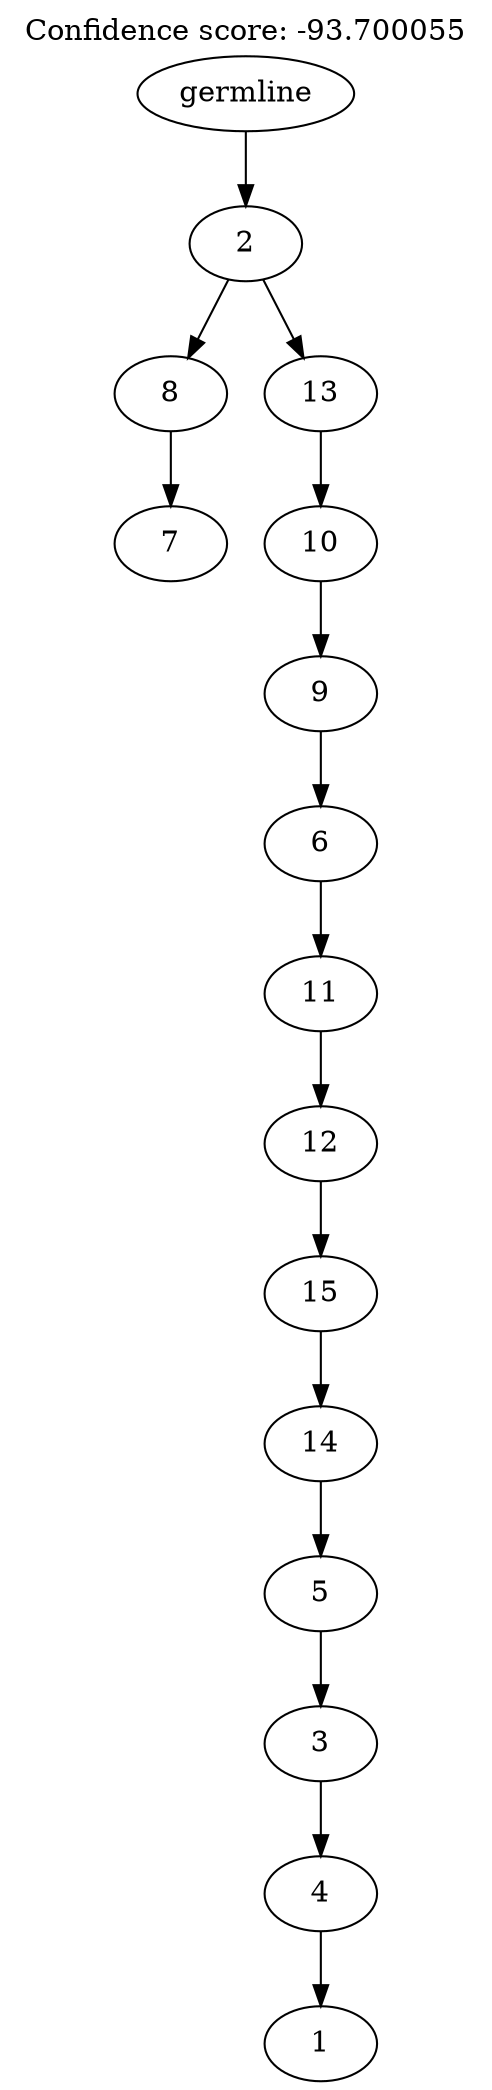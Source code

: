 digraph g {
	"14" -> "15";
	"15" [label="7"];
	"12" -> "13";
	"13" [label="1"];
	"11" -> "12";
	"12" [label="4"];
	"10" -> "11";
	"11" [label="3"];
	"9" -> "10";
	"10" [label="5"];
	"8" -> "9";
	"9" [label="14"];
	"7" -> "8";
	"8" [label="15"];
	"6" -> "7";
	"7" [label="12"];
	"5" -> "6";
	"6" [label="11"];
	"4" -> "5";
	"5" [label="6"];
	"3" -> "4";
	"4" [label="9"];
	"2" -> "3";
	"3" [label="10"];
	"1" -> "2";
	"2" [label="13"];
	"1" -> "14";
	"14" [label="8"];
	"0" -> "1";
	"1" [label="2"];
	"0" [label="germline"];
	labelloc="t";
	label="Confidence score: -93.700055";
}
